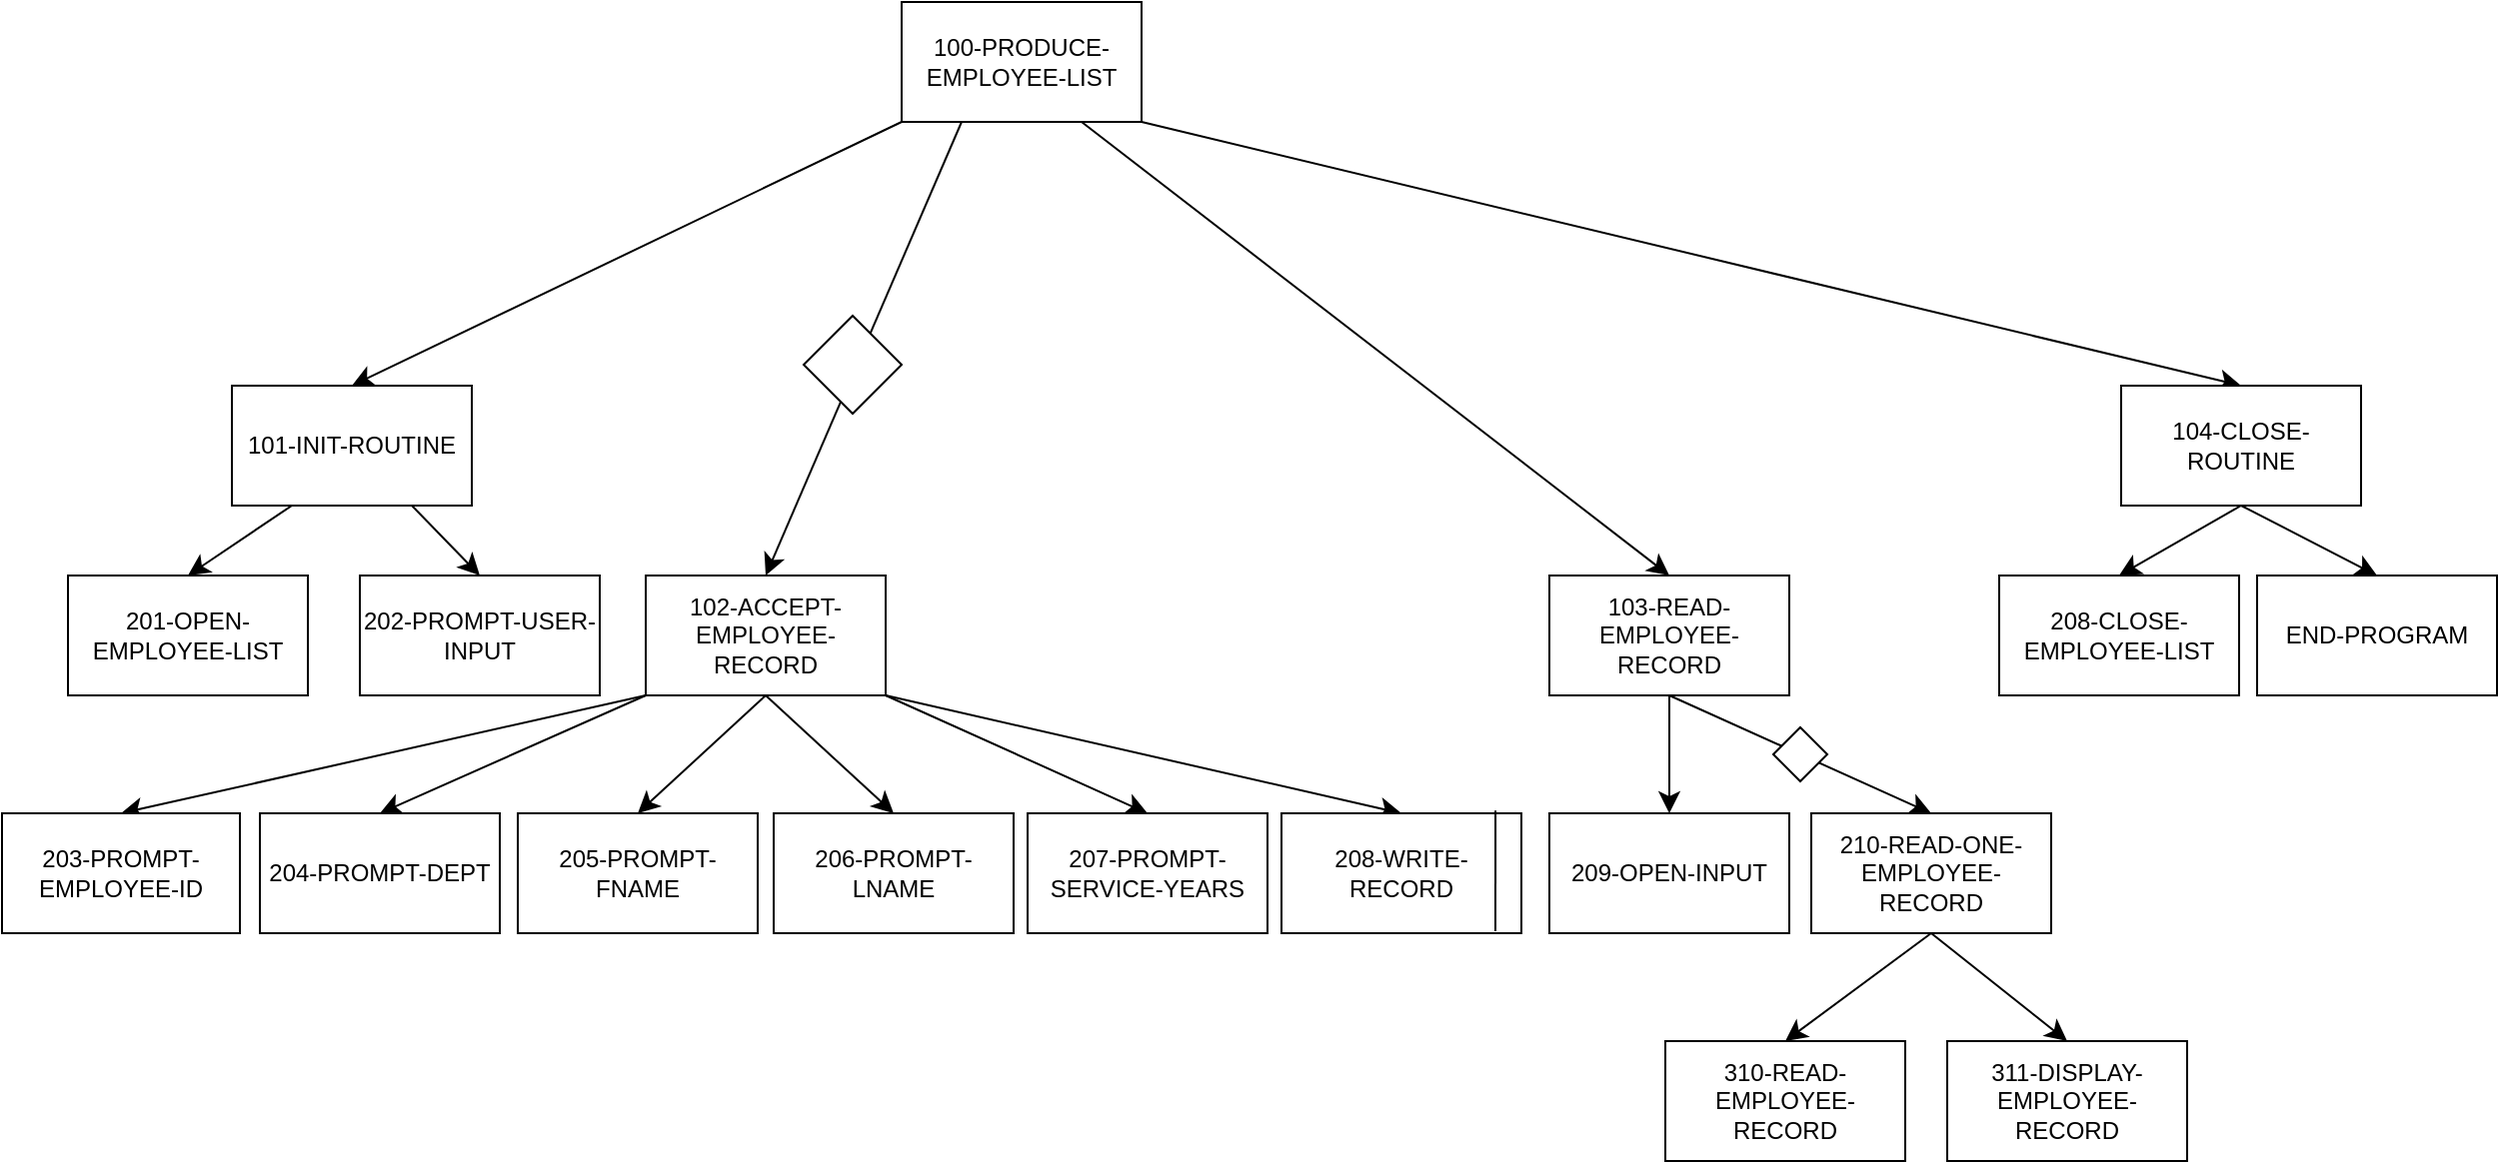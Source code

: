 <mxfile version="27.1.5">
  <diagram name="Page-1" id="BujZoUWbbAuTylbUrR1K">
    <mxGraphModel dx="1227" dy="1344" grid="0" gridSize="10" guides="1" tooltips="1" connect="1" arrows="1" fold="1" page="0" pageScale="1" pageWidth="850" pageHeight="1100" math="0" shadow="0">
      <root>
        <mxCell id="0" />
        <mxCell id="1" parent="0" />
        <mxCell id="QD17FKgBwL-icGlesGAo-3" style="edgeStyle=none;curved=1;rounded=0;orthogonalLoop=1;jettySize=auto;html=1;exitX=0;exitY=1;exitDx=0;exitDy=0;fontSize=12;startSize=8;endSize=8;entryX=0.5;entryY=0;entryDx=0;entryDy=0;" parent="1" source="6ozQBMaHB9t8dY59FctQ-1" target="6ozQBMaHB9t8dY59FctQ-2" edge="1">
          <mxGeometry relative="1" as="geometry" />
        </mxCell>
        <mxCell id="QD17FKgBwL-icGlesGAo-5" style="edgeStyle=none;curved=1;rounded=0;orthogonalLoop=1;jettySize=auto;html=1;exitX=1;exitY=1;exitDx=0;exitDy=0;entryX=0.5;entryY=0;entryDx=0;entryDy=0;fontSize=12;startSize=8;endSize=8;" parent="1" source="6ozQBMaHB9t8dY59FctQ-1" target="6ozQBMaHB9t8dY59FctQ-4" edge="1">
          <mxGeometry relative="1" as="geometry" />
        </mxCell>
        <mxCell id="8aIzDCT4HwBIkc66kDXe-2" style="edgeStyle=none;curved=1;rounded=0;orthogonalLoop=1;jettySize=auto;html=1;exitX=0.25;exitY=1;exitDx=0;exitDy=0;entryX=0.5;entryY=0;entryDx=0;entryDy=0;fontSize=12;startSize=8;endSize=8;" edge="1" parent="1" source="6ozQBMaHB9t8dY59FctQ-1" target="6ozQBMaHB9t8dY59FctQ-3">
          <mxGeometry relative="1" as="geometry" />
        </mxCell>
        <mxCell id="8aIzDCT4HwBIkc66kDXe-3" style="edgeStyle=none;curved=1;rounded=0;orthogonalLoop=1;jettySize=auto;html=1;exitX=0.75;exitY=1;exitDx=0;exitDy=0;entryX=0.5;entryY=0;entryDx=0;entryDy=0;fontSize=12;startSize=8;endSize=8;" edge="1" parent="1" source="6ozQBMaHB9t8dY59FctQ-1" target="8aIzDCT4HwBIkc66kDXe-1">
          <mxGeometry relative="1" as="geometry" />
        </mxCell>
        <mxCell id="6ozQBMaHB9t8dY59FctQ-1" value="&lt;div&gt;100-PRODUCE-EMPLOYEE-LIST&lt;/div&gt;" style="rounded=0;whiteSpace=wrap;html=1;" parent="1" vertex="1">
          <mxGeometry x="63" y="-191" width="120" height="60" as="geometry" />
        </mxCell>
        <mxCell id="QD17FKgBwL-icGlesGAo-1" style="edgeStyle=none;curved=1;rounded=0;orthogonalLoop=1;jettySize=auto;html=1;exitX=0.25;exitY=1;exitDx=0;exitDy=0;entryX=0.5;entryY=0;entryDx=0;entryDy=0;fontSize=12;startSize=8;endSize=8;" parent="1" source="6ozQBMaHB9t8dY59FctQ-2" target="6ozQBMaHB9t8dY59FctQ-5" edge="1">
          <mxGeometry relative="1" as="geometry" />
        </mxCell>
        <mxCell id="QD17FKgBwL-icGlesGAo-2" style="edgeStyle=none;curved=1;rounded=0;orthogonalLoop=1;jettySize=auto;html=1;exitX=0.75;exitY=1;exitDx=0;exitDy=0;entryX=0.5;entryY=0;entryDx=0;entryDy=0;fontSize=12;startSize=8;endSize=8;" parent="1" source="6ozQBMaHB9t8dY59FctQ-2" target="6ozQBMaHB9t8dY59FctQ-6" edge="1">
          <mxGeometry relative="1" as="geometry" />
        </mxCell>
        <mxCell id="6ozQBMaHB9t8dY59FctQ-2" value="&lt;div&gt;101-INIT-ROUTINE&lt;/div&gt;" style="rounded=0;whiteSpace=wrap;html=1;" parent="1" vertex="1">
          <mxGeometry x="-272" y="1" width="120" height="60" as="geometry" />
        </mxCell>
        <mxCell id="QD17FKgBwL-icGlesGAo-22" style="edgeStyle=none;curved=1;rounded=0;orthogonalLoop=1;jettySize=auto;html=1;exitX=0;exitY=1;exitDx=0;exitDy=0;entryX=0.5;entryY=0;entryDx=0;entryDy=0;fontSize=12;startSize=8;endSize=8;" parent="1" source="6ozQBMaHB9t8dY59FctQ-3" target="QD17FKgBwL-icGlesGAo-7" edge="1">
          <mxGeometry relative="1" as="geometry" />
        </mxCell>
        <mxCell id="QD17FKgBwL-icGlesGAo-26" style="edgeStyle=none;curved=1;rounded=0;orthogonalLoop=1;jettySize=auto;html=1;exitX=1;exitY=1;exitDx=0;exitDy=0;entryX=0.5;entryY=0;entryDx=0;entryDy=0;fontSize=12;startSize=8;endSize=8;" parent="1" source="6ozQBMaHB9t8dY59FctQ-3" target="QD17FKgBwL-icGlesGAo-19" edge="1">
          <mxGeometry relative="1" as="geometry" />
        </mxCell>
        <mxCell id="QD17FKgBwL-icGlesGAo-33" style="edgeStyle=none;curved=1;rounded=0;orthogonalLoop=1;jettySize=auto;html=1;exitX=1;exitY=1;exitDx=0;exitDy=0;entryX=0.5;entryY=0;entryDx=0;entryDy=0;fontSize=12;startSize=8;endSize=8;" parent="1" source="6ozQBMaHB9t8dY59FctQ-3" target="QD17FKgBwL-icGlesGAo-32" edge="1">
          <mxGeometry relative="1" as="geometry" />
        </mxCell>
        <mxCell id="QD17FKgBwL-icGlesGAo-34" style="edgeStyle=none;curved=1;rounded=0;orthogonalLoop=1;jettySize=auto;html=1;exitX=0;exitY=1;exitDx=0;exitDy=0;entryX=0.5;entryY=0;entryDx=0;entryDy=0;fontSize=12;startSize=8;endSize=8;" parent="1" source="6ozQBMaHB9t8dY59FctQ-3" target="QD17FKgBwL-icGlesGAo-16" edge="1">
          <mxGeometry relative="1" as="geometry" />
        </mxCell>
        <mxCell id="QD17FKgBwL-icGlesGAo-35" style="edgeStyle=none;curved=1;rounded=0;orthogonalLoop=1;jettySize=auto;html=1;exitX=0.5;exitY=1;exitDx=0;exitDy=0;entryX=0.5;entryY=0;entryDx=0;entryDy=0;fontSize=12;startSize=8;endSize=8;" parent="1" source="6ozQBMaHB9t8dY59FctQ-3" target="QD17FKgBwL-icGlesGAo-17" edge="1">
          <mxGeometry relative="1" as="geometry" />
        </mxCell>
        <mxCell id="QD17FKgBwL-icGlesGAo-38" style="edgeStyle=none;curved=1;rounded=0;orthogonalLoop=1;jettySize=auto;html=1;exitX=0.5;exitY=1;exitDx=0;exitDy=0;entryX=0.5;entryY=0;entryDx=0;entryDy=0;fontSize=12;startSize=8;endSize=8;" parent="1" source="6ozQBMaHB9t8dY59FctQ-3" target="QD17FKgBwL-icGlesGAo-18" edge="1">
          <mxGeometry relative="1" as="geometry" />
        </mxCell>
        <mxCell id="6ozQBMaHB9t8dY59FctQ-3" value="&lt;div&gt;102-ACCEPT-EMPLOYEE-RECORD&lt;/div&gt;" style="rounded=0;whiteSpace=wrap;html=1;" parent="1" vertex="1">
          <mxGeometry x="-65" y="96" width="120" height="60" as="geometry" />
        </mxCell>
        <mxCell id="QD17FKgBwL-icGlesGAo-9" style="edgeStyle=none;curved=1;rounded=0;orthogonalLoop=1;jettySize=auto;html=1;exitX=0.5;exitY=1;exitDx=0;exitDy=0;entryX=0.5;entryY=0;entryDx=0;entryDy=0;fontSize=12;startSize=8;endSize=8;" parent="1" source="6ozQBMaHB9t8dY59FctQ-4" target="QD17FKgBwL-icGlesGAo-8" edge="1">
          <mxGeometry relative="1" as="geometry" />
        </mxCell>
        <mxCell id="QD17FKgBwL-icGlesGAo-10" style="edgeStyle=none;curved=1;rounded=0;orthogonalLoop=1;jettySize=auto;html=1;exitX=0.5;exitY=1;exitDx=0;exitDy=0;entryX=0.5;entryY=0;entryDx=0;entryDy=0;fontSize=12;startSize=8;endSize=8;" parent="1" source="6ozQBMaHB9t8dY59FctQ-4" target="QD17FKgBwL-icGlesGAo-6" edge="1">
          <mxGeometry relative="1" as="geometry" />
        </mxCell>
        <mxCell id="6ozQBMaHB9t8dY59FctQ-4" value="&lt;div&gt;104-CLOSE-ROUTINE&lt;/div&gt;" style="rounded=0;whiteSpace=wrap;html=1;" parent="1" vertex="1">
          <mxGeometry x="673" y="1" width="120" height="60" as="geometry" />
        </mxCell>
        <mxCell id="6ozQBMaHB9t8dY59FctQ-5" value="&lt;div&gt;201-OPEN-EMPLOYEE-LIST&lt;/div&gt;" style="rounded=0;whiteSpace=wrap;html=1;" parent="1" vertex="1">
          <mxGeometry x="-354" y="96" width="120" height="60" as="geometry" />
        </mxCell>
        <mxCell id="6ozQBMaHB9t8dY59FctQ-6" value="&lt;div&gt;202-PROMPT-USER-INPUT&lt;/div&gt;" style="rounded=0;whiteSpace=wrap;html=1;" parent="1" vertex="1">
          <mxGeometry x="-208" y="96" width="120" height="60" as="geometry" />
        </mxCell>
        <mxCell id="QD17FKgBwL-icGlesGAo-6" value="END-PROGRAM" style="rounded=0;whiteSpace=wrap;html=1;" parent="1" vertex="1">
          <mxGeometry x="741" y="96" width="120" height="60" as="geometry" />
        </mxCell>
        <mxCell id="QD17FKgBwL-icGlesGAo-7" value="&lt;div&gt;203-PROMPT-EMPLOYEE-ID&lt;/div&gt;" style="rounded=0;whiteSpace=wrap;html=1;" parent="1" vertex="1">
          <mxGeometry x="-387" y="215" width="119" height="60" as="geometry" />
        </mxCell>
        <mxCell id="QD17FKgBwL-icGlesGAo-8" value="208-CLOSE-EMPLOYEE-LIST" style="rounded=0;whiteSpace=wrap;html=1;" parent="1" vertex="1">
          <mxGeometry x="612" y="96" width="120" height="60" as="geometry" />
        </mxCell>
        <mxCell id="QD17FKgBwL-icGlesGAo-16" value="&lt;div&gt;204-PROMPT-DEPT&lt;/div&gt;" style="rounded=0;whiteSpace=wrap;html=1;" parent="1" vertex="1">
          <mxGeometry x="-258" y="215" width="120" height="60" as="geometry" />
        </mxCell>
        <mxCell id="QD17FKgBwL-icGlesGAo-17" value="&lt;div&gt;206-PROMPT-LNAME&lt;/div&gt;" style="rounded=0;whiteSpace=wrap;html=1;" parent="1" vertex="1">
          <mxGeometry x="-1" y="215" width="120" height="60" as="geometry" />
        </mxCell>
        <mxCell id="QD17FKgBwL-icGlesGAo-18" value="&lt;div&gt;205-PROMPT-FNAME&lt;/div&gt;" style="rounded=0;whiteSpace=wrap;html=1;" parent="1" vertex="1">
          <mxGeometry x="-129" y="215" width="120" height="60" as="geometry" />
        </mxCell>
        <mxCell id="QD17FKgBwL-icGlesGAo-19" value="&lt;div&gt;207-PROMPT-SERVICE-YEARS&lt;/div&gt;" style="rounded=0;whiteSpace=wrap;html=1;" parent="1" vertex="1">
          <mxGeometry x="126" y="215" width="120" height="60" as="geometry" />
        </mxCell>
        <mxCell id="QD17FKgBwL-icGlesGAo-32" value="&lt;div&gt;208-WRITE-RECORD&lt;/div&gt;" style="rounded=0;whiteSpace=wrap;html=1;" parent="1" vertex="1">
          <mxGeometry x="253" y="215" width="120" height="60" as="geometry" />
        </mxCell>
        <mxCell id="8aIzDCT4HwBIkc66kDXe-6" style="edgeStyle=none;curved=1;rounded=0;orthogonalLoop=1;jettySize=auto;html=1;exitX=0.5;exitY=1;exitDx=0;exitDy=0;entryX=0.5;entryY=0;entryDx=0;entryDy=0;fontSize=12;startSize=8;endSize=8;" edge="1" parent="1" source="8aIzDCT4HwBIkc66kDXe-1" target="8aIzDCT4HwBIkc66kDXe-4">
          <mxGeometry relative="1" as="geometry" />
        </mxCell>
        <mxCell id="8aIzDCT4HwBIkc66kDXe-7" style="edgeStyle=none;curved=1;rounded=0;orthogonalLoop=1;jettySize=auto;html=1;exitX=0.5;exitY=1;exitDx=0;exitDy=0;entryX=0.5;entryY=0;entryDx=0;entryDy=0;fontSize=12;startSize=8;endSize=8;" edge="1" parent="1" source="8aIzDCT4HwBIkc66kDXe-1" target="8aIzDCT4HwBIkc66kDXe-5">
          <mxGeometry relative="1" as="geometry" />
        </mxCell>
        <mxCell id="8aIzDCT4HwBIkc66kDXe-1" value="&lt;div&gt;103-READ-EMPLOYEE-RECORD&lt;/div&gt;" style="rounded=0;whiteSpace=wrap;html=1;" vertex="1" parent="1">
          <mxGeometry x="387" y="96" width="120" height="60" as="geometry" />
        </mxCell>
        <mxCell id="8aIzDCT4HwBIkc66kDXe-4" value="&lt;div&gt;209-OPEN-INPUT&lt;/div&gt;" style="rounded=0;whiteSpace=wrap;html=1;" vertex="1" parent="1">
          <mxGeometry x="387" y="215" width="120" height="60" as="geometry" />
        </mxCell>
        <mxCell id="8aIzDCT4HwBIkc66kDXe-12" style="edgeStyle=none;curved=1;rounded=0;orthogonalLoop=1;jettySize=auto;html=1;exitX=0.5;exitY=1;exitDx=0;exitDy=0;entryX=0.5;entryY=0;entryDx=0;entryDy=0;fontSize=12;startSize=8;endSize=8;" edge="1" parent="1" source="8aIzDCT4HwBIkc66kDXe-5" target="8aIzDCT4HwBIkc66kDXe-8">
          <mxGeometry relative="1" as="geometry" />
        </mxCell>
        <mxCell id="8aIzDCT4HwBIkc66kDXe-13" style="edgeStyle=none;curved=1;rounded=0;orthogonalLoop=1;jettySize=auto;html=1;exitX=0.5;exitY=1;exitDx=0;exitDy=0;entryX=0.5;entryY=0;entryDx=0;entryDy=0;fontSize=12;startSize=8;endSize=8;" edge="1" parent="1" source="8aIzDCT4HwBIkc66kDXe-5" target="8aIzDCT4HwBIkc66kDXe-9">
          <mxGeometry relative="1" as="geometry" />
        </mxCell>
        <mxCell id="8aIzDCT4HwBIkc66kDXe-5" value="&lt;div&gt;210-READ-ONE-EMPLOYEE-RECORD&lt;/div&gt;" style="rounded=0;whiteSpace=wrap;html=1;" vertex="1" parent="1">
          <mxGeometry x="518" y="215" width="120" height="60" as="geometry" />
        </mxCell>
        <mxCell id="8aIzDCT4HwBIkc66kDXe-8" value="&lt;div&gt;310-READ-EMPLOYEE-RECORD&lt;/div&gt;" style="rounded=0;whiteSpace=wrap;html=1;" vertex="1" parent="1">
          <mxGeometry x="445" y="329" width="120" height="60" as="geometry" />
        </mxCell>
        <mxCell id="8aIzDCT4HwBIkc66kDXe-9" value="&lt;div&gt;311-DISPLAY-EMPLOYEE-RECORD&lt;/div&gt;" style="rounded=0;whiteSpace=wrap;html=1;" vertex="1" parent="1">
          <mxGeometry x="586" y="329" width="120" height="60" as="geometry" />
        </mxCell>
        <mxCell id="8aIzDCT4HwBIkc66kDXe-11" value="" style="endArrow=none;html=1;rounded=0;fontSize=12;startSize=8;endSize=8;curved=1;entryX=0.892;entryY=-0.023;entryDx=0;entryDy=0;entryPerimeter=0;" edge="1" parent="1" target="QD17FKgBwL-icGlesGAo-32">
          <mxGeometry width="50" height="50" relative="1" as="geometry">
            <mxPoint x="360" y="274" as="sourcePoint" />
            <mxPoint x="390" y="220" as="targetPoint" />
          </mxGeometry>
        </mxCell>
        <mxCell id="8aIzDCT4HwBIkc66kDXe-14" value="" style="rhombus;whiteSpace=wrap;html=1;" vertex="1" parent="1">
          <mxGeometry x="499" y="172" width="27" height="27" as="geometry" />
        </mxCell>
        <mxCell id="8aIzDCT4HwBIkc66kDXe-19" value="" style="rhombus;whiteSpace=wrap;html=1;" vertex="1" parent="1">
          <mxGeometry x="14" y="-34" width="49" height="49" as="geometry" />
        </mxCell>
      </root>
    </mxGraphModel>
  </diagram>
</mxfile>
